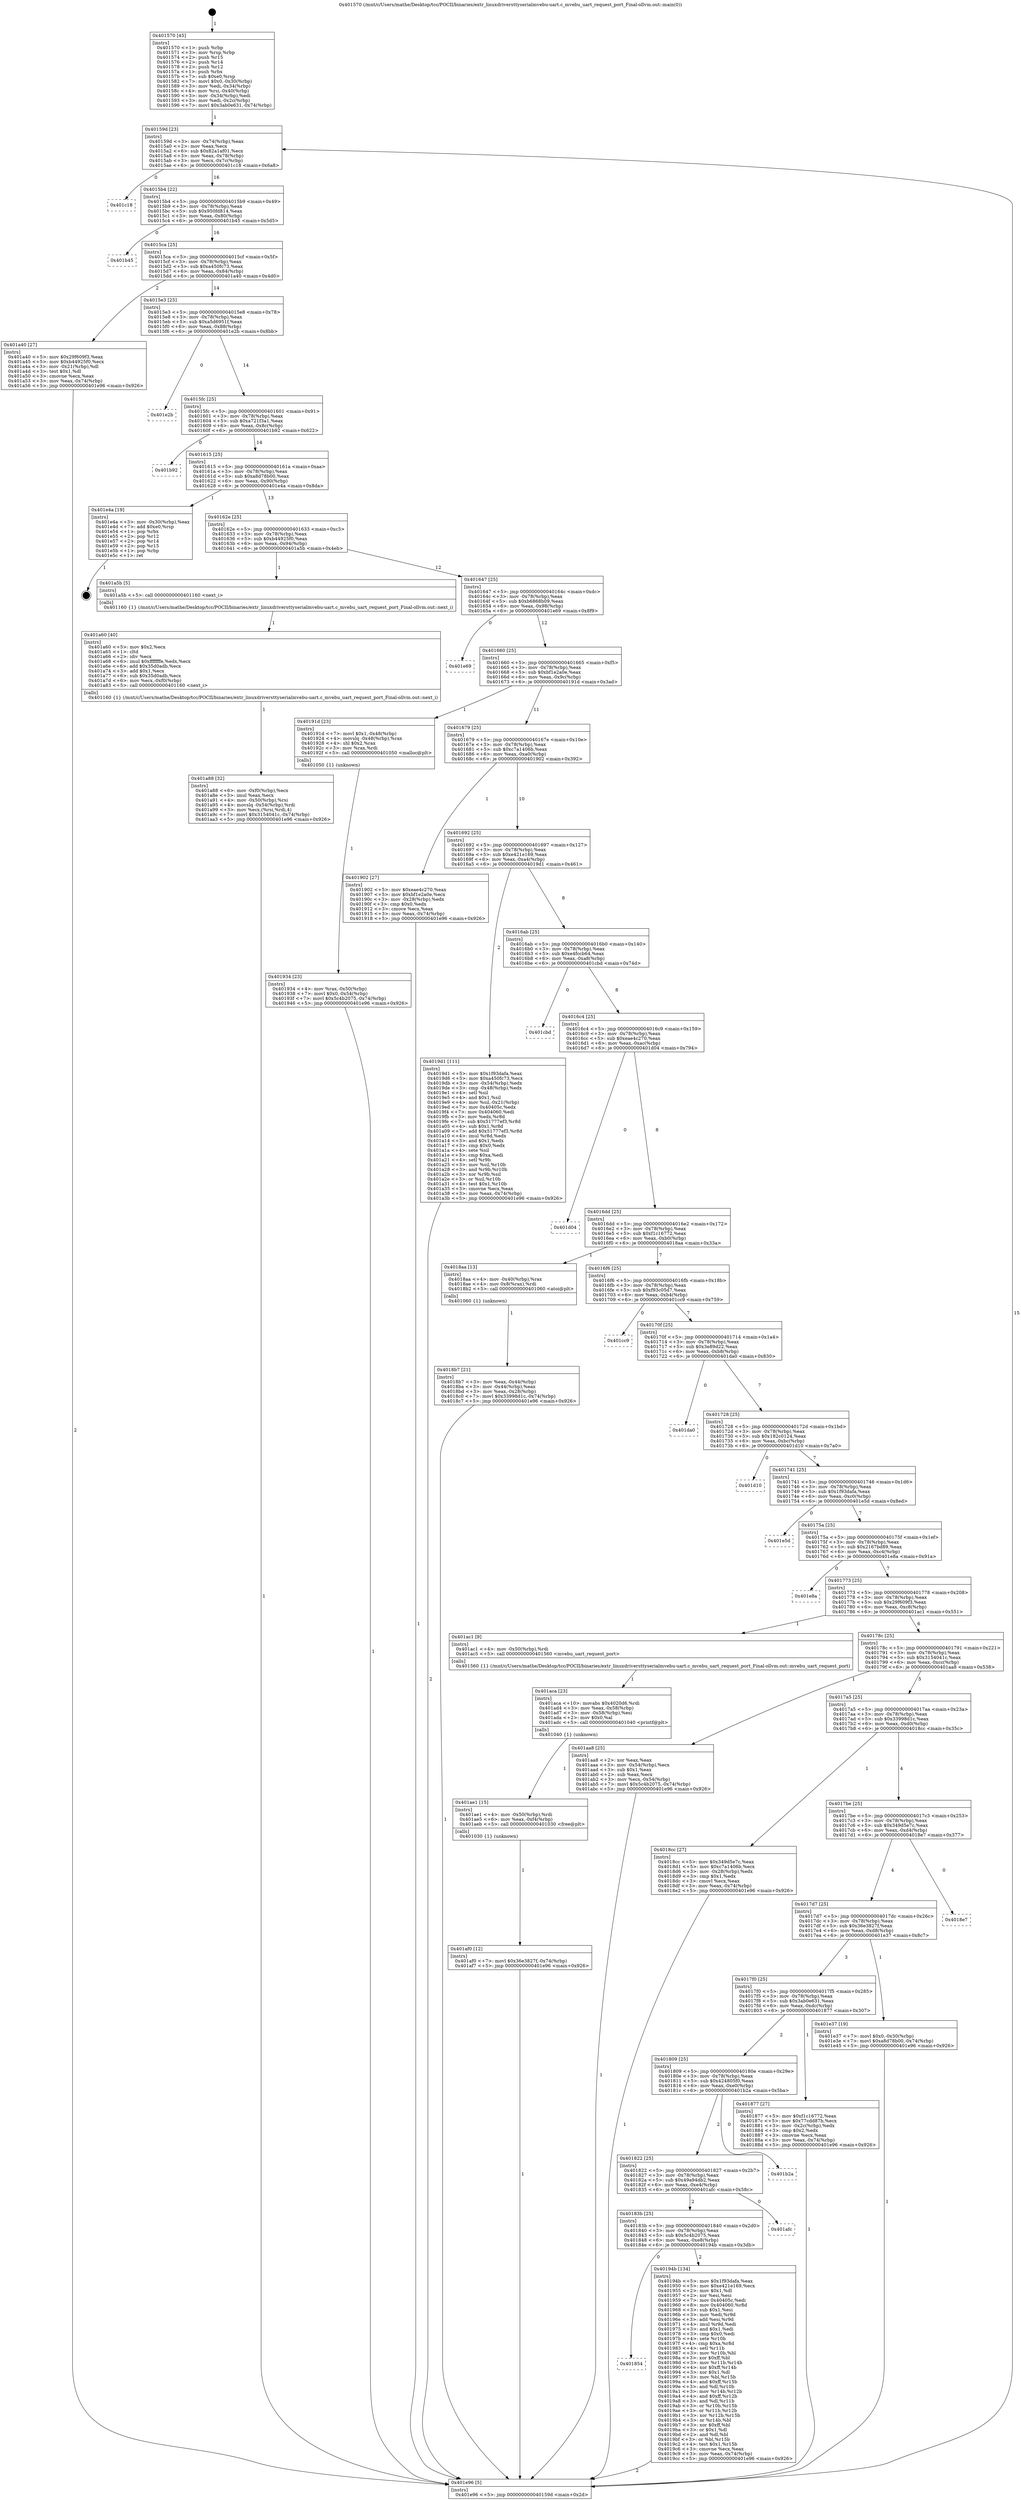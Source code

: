 digraph "0x401570" {
  label = "0x401570 (/mnt/c/Users/mathe/Desktop/tcc/POCII/binaries/extr_linuxdriversttyserialmvebu-uart.c_mvebu_uart_request_port_Final-ollvm.out::main(0))"
  labelloc = "t"
  node[shape=record]

  Entry [label="",width=0.3,height=0.3,shape=circle,fillcolor=black,style=filled]
  "0x40159d" [label="{
     0x40159d [23]\l
     | [instrs]\l
     &nbsp;&nbsp;0x40159d \<+3\>: mov -0x74(%rbp),%eax\l
     &nbsp;&nbsp;0x4015a0 \<+2\>: mov %eax,%ecx\l
     &nbsp;&nbsp;0x4015a2 \<+6\>: sub $0x82a1af01,%ecx\l
     &nbsp;&nbsp;0x4015a8 \<+3\>: mov %eax,-0x78(%rbp)\l
     &nbsp;&nbsp;0x4015ab \<+3\>: mov %ecx,-0x7c(%rbp)\l
     &nbsp;&nbsp;0x4015ae \<+6\>: je 0000000000401c18 \<main+0x6a8\>\l
  }"]
  "0x401c18" [label="{
     0x401c18\l
  }", style=dashed]
  "0x4015b4" [label="{
     0x4015b4 [22]\l
     | [instrs]\l
     &nbsp;&nbsp;0x4015b4 \<+5\>: jmp 00000000004015b9 \<main+0x49\>\l
     &nbsp;&nbsp;0x4015b9 \<+3\>: mov -0x78(%rbp),%eax\l
     &nbsp;&nbsp;0x4015bc \<+5\>: sub $0x950fd814,%eax\l
     &nbsp;&nbsp;0x4015c1 \<+3\>: mov %eax,-0x80(%rbp)\l
     &nbsp;&nbsp;0x4015c4 \<+6\>: je 0000000000401b45 \<main+0x5d5\>\l
  }"]
  Exit [label="",width=0.3,height=0.3,shape=circle,fillcolor=black,style=filled,peripheries=2]
  "0x401b45" [label="{
     0x401b45\l
  }", style=dashed]
  "0x4015ca" [label="{
     0x4015ca [25]\l
     | [instrs]\l
     &nbsp;&nbsp;0x4015ca \<+5\>: jmp 00000000004015cf \<main+0x5f\>\l
     &nbsp;&nbsp;0x4015cf \<+3\>: mov -0x78(%rbp),%eax\l
     &nbsp;&nbsp;0x4015d2 \<+5\>: sub $0xa450fc73,%eax\l
     &nbsp;&nbsp;0x4015d7 \<+6\>: mov %eax,-0x84(%rbp)\l
     &nbsp;&nbsp;0x4015dd \<+6\>: je 0000000000401a40 \<main+0x4d0\>\l
  }"]
  "0x401af0" [label="{
     0x401af0 [12]\l
     | [instrs]\l
     &nbsp;&nbsp;0x401af0 \<+7\>: movl $0x36e3827f,-0x74(%rbp)\l
     &nbsp;&nbsp;0x401af7 \<+5\>: jmp 0000000000401e96 \<main+0x926\>\l
  }"]
  "0x401a40" [label="{
     0x401a40 [27]\l
     | [instrs]\l
     &nbsp;&nbsp;0x401a40 \<+5\>: mov $0x29f609f3,%eax\l
     &nbsp;&nbsp;0x401a45 \<+5\>: mov $0xb44925f0,%ecx\l
     &nbsp;&nbsp;0x401a4a \<+3\>: mov -0x21(%rbp),%dl\l
     &nbsp;&nbsp;0x401a4d \<+3\>: test $0x1,%dl\l
     &nbsp;&nbsp;0x401a50 \<+3\>: cmovne %ecx,%eax\l
     &nbsp;&nbsp;0x401a53 \<+3\>: mov %eax,-0x74(%rbp)\l
     &nbsp;&nbsp;0x401a56 \<+5\>: jmp 0000000000401e96 \<main+0x926\>\l
  }"]
  "0x4015e3" [label="{
     0x4015e3 [25]\l
     | [instrs]\l
     &nbsp;&nbsp;0x4015e3 \<+5\>: jmp 00000000004015e8 \<main+0x78\>\l
     &nbsp;&nbsp;0x4015e8 \<+3\>: mov -0x78(%rbp),%eax\l
     &nbsp;&nbsp;0x4015eb \<+5\>: sub $0xa5d6951f,%eax\l
     &nbsp;&nbsp;0x4015f0 \<+6\>: mov %eax,-0x88(%rbp)\l
     &nbsp;&nbsp;0x4015f6 \<+6\>: je 0000000000401e2b \<main+0x8bb\>\l
  }"]
  "0x401ae1" [label="{
     0x401ae1 [15]\l
     | [instrs]\l
     &nbsp;&nbsp;0x401ae1 \<+4\>: mov -0x50(%rbp),%rdi\l
     &nbsp;&nbsp;0x401ae5 \<+6\>: mov %eax,-0xf4(%rbp)\l
     &nbsp;&nbsp;0x401aeb \<+5\>: call 0000000000401030 \<free@plt\>\l
     | [calls]\l
     &nbsp;&nbsp;0x401030 \{1\} (unknown)\l
  }"]
  "0x401e2b" [label="{
     0x401e2b\l
  }", style=dashed]
  "0x4015fc" [label="{
     0x4015fc [25]\l
     | [instrs]\l
     &nbsp;&nbsp;0x4015fc \<+5\>: jmp 0000000000401601 \<main+0x91\>\l
     &nbsp;&nbsp;0x401601 \<+3\>: mov -0x78(%rbp),%eax\l
     &nbsp;&nbsp;0x401604 \<+5\>: sub $0xa721f3a1,%eax\l
     &nbsp;&nbsp;0x401609 \<+6\>: mov %eax,-0x8c(%rbp)\l
     &nbsp;&nbsp;0x40160f \<+6\>: je 0000000000401b92 \<main+0x622\>\l
  }"]
  "0x401aca" [label="{
     0x401aca [23]\l
     | [instrs]\l
     &nbsp;&nbsp;0x401aca \<+10\>: movabs $0x4020d6,%rdi\l
     &nbsp;&nbsp;0x401ad4 \<+3\>: mov %eax,-0x58(%rbp)\l
     &nbsp;&nbsp;0x401ad7 \<+3\>: mov -0x58(%rbp),%esi\l
     &nbsp;&nbsp;0x401ada \<+2\>: mov $0x0,%al\l
     &nbsp;&nbsp;0x401adc \<+5\>: call 0000000000401040 \<printf@plt\>\l
     | [calls]\l
     &nbsp;&nbsp;0x401040 \{1\} (unknown)\l
  }"]
  "0x401b92" [label="{
     0x401b92\l
  }", style=dashed]
  "0x401615" [label="{
     0x401615 [25]\l
     | [instrs]\l
     &nbsp;&nbsp;0x401615 \<+5\>: jmp 000000000040161a \<main+0xaa\>\l
     &nbsp;&nbsp;0x40161a \<+3\>: mov -0x78(%rbp),%eax\l
     &nbsp;&nbsp;0x40161d \<+5\>: sub $0xa8d78b00,%eax\l
     &nbsp;&nbsp;0x401622 \<+6\>: mov %eax,-0x90(%rbp)\l
     &nbsp;&nbsp;0x401628 \<+6\>: je 0000000000401e4a \<main+0x8da\>\l
  }"]
  "0x401a88" [label="{
     0x401a88 [32]\l
     | [instrs]\l
     &nbsp;&nbsp;0x401a88 \<+6\>: mov -0xf0(%rbp),%ecx\l
     &nbsp;&nbsp;0x401a8e \<+3\>: imul %eax,%ecx\l
     &nbsp;&nbsp;0x401a91 \<+4\>: mov -0x50(%rbp),%rsi\l
     &nbsp;&nbsp;0x401a95 \<+4\>: movslq -0x54(%rbp),%rdi\l
     &nbsp;&nbsp;0x401a99 \<+3\>: mov %ecx,(%rsi,%rdi,4)\l
     &nbsp;&nbsp;0x401a9c \<+7\>: movl $0x3154041c,-0x74(%rbp)\l
     &nbsp;&nbsp;0x401aa3 \<+5\>: jmp 0000000000401e96 \<main+0x926\>\l
  }"]
  "0x401e4a" [label="{
     0x401e4a [19]\l
     | [instrs]\l
     &nbsp;&nbsp;0x401e4a \<+3\>: mov -0x30(%rbp),%eax\l
     &nbsp;&nbsp;0x401e4d \<+7\>: add $0xe0,%rsp\l
     &nbsp;&nbsp;0x401e54 \<+1\>: pop %rbx\l
     &nbsp;&nbsp;0x401e55 \<+2\>: pop %r12\l
     &nbsp;&nbsp;0x401e57 \<+2\>: pop %r14\l
     &nbsp;&nbsp;0x401e59 \<+2\>: pop %r15\l
     &nbsp;&nbsp;0x401e5b \<+1\>: pop %rbp\l
     &nbsp;&nbsp;0x401e5c \<+1\>: ret\l
  }"]
  "0x40162e" [label="{
     0x40162e [25]\l
     | [instrs]\l
     &nbsp;&nbsp;0x40162e \<+5\>: jmp 0000000000401633 \<main+0xc3\>\l
     &nbsp;&nbsp;0x401633 \<+3\>: mov -0x78(%rbp),%eax\l
     &nbsp;&nbsp;0x401636 \<+5\>: sub $0xb44925f0,%eax\l
     &nbsp;&nbsp;0x40163b \<+6\>: mov %eax,-0x94(%rbp)\l
     &nbsp;&nbsp;0x401641 \<+6\>: je 0000000000401a5b \<main+0x4eb\>\l
  }"]
  "0x401a60" [label="{
     0x401a60 [40]\l
     | [instrs]\l
     &nbsp;&nbsp;0x401a60 \<+5\>: mov $0x2,%ecx\l
     &nbsp;&nbsp;0x401a65 \<+1\>: cltd\l
     &nbsp;&nbsp;0x401a66 \<+2\>: idiv %ecx\l
     &nbsp;&nbsp;0x401a68 \<+6\>: imul $0xfffffffe,%edx,%ecx\l
     &nbsp;&nbsp;0x401a6e \<+6\>: add $0x35d0adb,%ecx\l
     &nbsp;&nbsp;0x401a74 \<+3\>: add $0x1,%ecx\l
     &nbsp;&nbsp;0x401a77 \<+6\>: sub $0x35d0adb,%ecx\l
     &nbsp;&nbsp;0x401a7d \<+6\>: mov %ecx,-0xf0(%rbp)\l
     &nbsp;&nbsp;0x401a83 \<+5\>: call 0000000000401160 \<next_i\>\l
     | [calls]\l
     &nbsp;&nbsp;0x401160 \{1\} (/mnt/c/Users/mathe/Desktop/tcc/POCII/binaries/extr_linuxdriversttyserialmvebu-uart.c_mvebu_uart_request_port_Final-ollvm.out::next_i)\l
  }"]
  "0x401a5b" [label="{
     0x401a5b [5]\l
     | [instrs]\l
     &nbsp;&nbsp;0x401a5b \<+5\>: call 0000000000401160 \<next_i\>\l
     | [calls]\l
     &nbsp;&nbsp;0x401160 \{1\} (/mnt/c/Users/mathe/Desktop/tcc/POCII/binaries/extr_linuxdriversttyserialmvebu-uart.c_mvebu_uart_request_port_Final-ollvm.out::next_i)\l
  }"]
  "0x401647" [label="{
     0x401647 [25]\l
     | [instrs]\l
     &nbsp;&nbsp;0x401647 \<+5\>: jmp 000000000040164c \<main+0xdc\>\l
     &nbsp;&nbsp;0x40164c \<+3\>: mov -0x78(%rbp),%eax\l
     &nbsp;&nbsp;0x40164f \<+5\>: sub $0xb6868b09,%eax\l
     &nbsp;&nbsp;0x401654 \<+6\>: mov %eax,-0x98(%rbp)\l
     &nbsp;&nbsp;0x40165a \<+6\>: je 0000000000401e69 \<main+0x8f9\>\l
  }"]
  "0x401854" [label="{
     0x401854\l
  }", style=dashed]
  "0x401e69" [label="{
     0x401e69\l
  }", style=dashed]
  "0x401660" [label="{
     0x401660 [25]\l
     | [instrs]\l
     &nbsp;&nbsp;0x401660 \<+5\>: jmp 0000000000401665 \<main+0xf5\>\l
     &nbsp;&nbsp;0x401665 \<+3\>: mov -0x78(%rbp),%eax\l
     &nbsp;&nbsp;0x401668 \<+5\>: sub $0xbf1e2a0e,%eax\l
     &nbsp;&nbsp;0x40166d \<+6\>: mov %eax,-0x9c(%rbp)\l
     &nbsp;&nbsp;0x401673 \<+6\>: je 000000000040191d \<main+0x3ad\>\l
  }"]
  "0x40194b" [label="{
     0x40194b [134]\l
     | [instrs]\l
     &nbsp;&nbsp;0x40194b \<+5\>: mov $0x1f93dafa,%eax\l
     &nbsp;&nbsp;0x401950 \<+5\>: mov $0xe421e169,%ecx\l
     &nbsp;&nbsp;0x401955 \<+2\>: mov $0x1,%dl\l
     &nbsp;&nbsp;0x401957 \<+2\>: xor %esi,%esi\l
     &nbsp;&nbsp;0x401959 \<+7\>: mov 0x40405c,%edi\l
     &nbsp;&nbsp;0x401960 \<+8\>: mov 0x404060,%r8d\l
     &nbsp;&nbsp;0x401968 \<+3\>: sub $0x1,%esi\l
     &nbsp;&nbsp;0x40196b \<+3\>: mov %edi,%r9d\l
     &nbsp;&nbsp;0x40196e \<+3\>: add %esi,%r9d\l
     &nbsp;&nbsp;0x401971 \<+4\>: imul %r9d,%edi\l
     &nbsp;&nbsp;0x401975 \<+3\>: and $0x1,%edi\l
     &nbsp;&nbsp;0x401978 \<+3\>: cmp $0x0,%edi\l
     &nbsp;&nbsp;0x40197b \<+4\>: sete %r10b\l
     &nbsp;&nbsp;0x40197f \<+4\>: cmp $0xa,%r8d\l
     &nbsp;&nbsp;0x401983 \<+4\>: setl %r11b\l
     &nbsp;&nbsp;0x401987 \<+3\>: mov %r10b,%bl\l
     &nbsp;&nbsp;0x40198a \<+3\>: xor $0xff,%bl\l
     &nbsp;&nbsp;0x40198d \<+3\>: mov %r11b,%r14b\l
     &nbsp;&nbsp;0x401990 \<+4\>: xor $0xff,%r14b\l
     &nbsp;&nbsp;0x401994 \<+3\>: xor $0x1,%dl\l
     &nbsp;&nbsp;0x401997 \<+3\>: mov %bl,%r15b\l
     &nbsp;&nbsp;0x40199a \<+4\>: and $0xff,%r15b\l
     &nbsp;&nbsp;0x40199e \<+3\>: and %dl,%r10b\l
     &nbsp;&nbsp;0x4019a1 \<+3\>: mov %r14b,%r12b\l
     &nbsp;&nbsp;0x4019a4 \<+4\>: and $0xff,%r12b\l
     &nbsp;&nbsp;0x4019a8 \<+3\>: and %dl,%r11b\l
     &nbsp;&nbsp;0x4019ab \<+3\>: or %r10b,%r15b\l
     &nbsp;&nbsp;0x4019ae \<+3\>: or %r11b,%r12b\l
     &nbsp;&nbsp;0x4019b1 \<+3\>: xor %r12b,%r15b\l
     &nbsp;&nbsp;0x4019b4 \<+3\>: or %r14b,%bl\l
     &nbsp;&nbsp;0x4019b7 \<+3\>: xor $0xff,%bl\l
     &nbsp;&nbsp;0x4019ba \<+3\>: or $0x1,%dl\l
     &nbsp;&nbsp;0x4019bd \<+2\>: and %dl,%bl\l
     &nbsp;&nbsp;0x4019bf \<+3\>: or %bl,%r15b\l
     &nbsp;&nbsp;0x4019c2 \<+4\>: test $0x1,%r15b\l
     &nbsp;&nbsp;0x4019c6 \<+3\>: cmovne %ecx,%eax\l
     &nbsp;&nbsp;0x4019c9 \<+3\>: mov %eax,-0x74(%rbp)\l
     &nbsp;&nbsp;0x4019cc \<+5\>: jmp 0000000000401e96 \<main+0x926\>\l
  }"]
  "0x40191d" [label="{
     0x40191d [23]\l
     | [instrs]\l
     &nbsp;&nbsp;0x40191d \<+7\>: movl $0x1,-0x48(%rbp)\l
     &nbsp;&nbsp;0x401924 \<+4\>: movslq -0x48(%rbp),%rax\l
     &nbsp;&nbsp;0x401928 \<+4\>: shl $0x2,%rax\l
     &nbsp;&nbsp;0x40192c \<+3\>: mov %rax,%rdi\l
     &nbsp;&nbsp;0x40192f \<+5\>: call 0000000000401050 \<malloc@plt\>\l
     | [calls]\l
     &nbsp;&nbsp;0x401050 \{1\} (unknown)\l
  }"]
  "0x401679" [label="{
     0x401679 [25]\l
     | [instrs]\l
     &nbsp;&nbsp;0x401679 \<+5\>: jmp 000000000040167e \<main+0x10e\>\l
     &nbsp;&nbsp;0x40167e \<+3\>: mov -0x78(%rbp),%eax\l
     &nbsp;&nbsp;0x401681 \<+5\>: sub $0xc7a1406b,%eax\l
     &nbsp;&nbsp;0x401686 \<+6\>: mov %eax,-0xa0(%rbp)\l
     &nbsp;&nbsp;0x40168c \<+6\>: je 0000000000401902 \<main+0x392\>\l
  }"]
  "0x40183b" [label="{
     0x40183b [25]\l
     | [instrs]\l
     &nbsp;&nbsp;0x40183b \<+5\>: jmp 0000000000401840 \<main+0x2d0\>\l
     &nbsp;&nbsp;0x401840 \<+3\>: mov -0x78(%rbp),%eax\l
     &nbsp;&nbsp;0x401843 \<+5\>: sub $0x5c4b2075,%eax\l
     &nbsp;&nbsp;0x401848 \<+6\>: mov %eax,-0xe8(%rbp)\l
     &nbsp;&nbsp;0x40184e \<+6\>: je 000000000040194b \<main+0x3db\>\l
  }"]
  "0x401902" [label="{
     0x401902 [27]\l
     | [instrs]\l
     &nbsp;&nbsp;0x401902 \<+5\>: mov $0xeae4c270,%eax\l
     &nbsp;&nbsp;0x401907 \<+5\>: mov $0xbf1e2a0e,%ecx\l
     &nbsp;&nbsp;0x40190c \<+3\>: mov -0x28(%rbp),%edx\l
     &nbsp;&nbsp;0x40190f \<+3\>: cmp $0x0,%edx\l
     &nbsp;&nbsp;0x401912 \<+3\>: cmove %ecx,%eax\l
     &nbsp;&nbsp;0x401915 \<+3\>: mov %eax,-0x74(%rbp)\l
     &nbsp;&nbsp;0x401918 \<+5\>: jmp 0000000000401e96 \<main+0x926\>\l
  }"]
  "0x401692" [label="{
     0x401692 [25]\l
     | [instrs]\l
     &nbsp;&nbsp;0x401692 \<+5\>: jmp 0000000000401697 \<main+0x127\>\l
     &nbsp;&nbsp;0x401697 \<+3\>: mov -0x78(%rbp),%eax\l
     &nbsp;&nbsp;0x40169a \<+5\>: sub $0xe421e169,%eax\l
     &nbsp;&nbsp;0x40169f \<+6\>: mov %eax,-0xa4(%rbp)\l
     &nbsp;&nbsp;0x4016a5 \<+6\>: je 00000000004019d1 \<main+0x461\>\l
  }"]
  "0x401afc" [label="{
     0x401afc\l
  }", style=dashed]
  "0x4019d1" [label="{
     0x4019d1 [111]\l
     | [instrs]\l
     &nbsp;&nbsp;0x4019d1 \<+5\>: mov $0x1f93dafa,%eax\l
     &nbsp;&nbsp;0x4019d6 \<+5\>: mov $0xa450fc73,%ecx\l
     &nbsp;&nbsp;0x4019db \<+3\>: mov -0x54(%rbp),%edx\l
     &nbsp;&nbsp;0x4019de \<+3\>: cmp -0x48(%rbp),%edx\l
     &nbsp;&nbsp;0x4019e1 \<+4\>: setl %sil\l
     &nbsp;&nbsp;0x4019e5 \<+4\>: and $0x1,%sil\l
     &nbsp;&nbsp;0x4019e9 \<+4\>: mov %sil,-0x21(%rbp)\l
     &nbsp;&nbsp;0x4019ed \<+7\>: mov 0x40405c,%edx\l
     &nbsp;&nbsp;0x4019f4 \<+7\>: mov 0x404060,%edi\l
     &nbsp;&nbsp;0x4019fb \<+3\>: mov %edx,%r8d\l
     &nbsp;&nbsp;0x4019fe \<+7\>: sub $0x51777ef3,%r8d\l
     &nbsp;&nbsp;0x401a05 \<+4\>: sub $0x1,%r8d\l
     &nbsp;&nbsp;0x401a09 \<+7\>: add $0x51777ef3,%r8d\l
     &nbsp;&nbsp;0x401a10 \<+4\>: imul %r8d,%edx\l
     &nbsp;&nbsp;0x401a14 \<+3\>: and $0x1,%edx\l
     &nbsp;&nbsp;0x401a17 \<+3\>: cmp $0x0,%edx\l
     &nbsp;&nbsp;0x401a1a \<+4\>: sete %sil\l
     &nbsp;&nbsp;0x401a1e \<+3\>: cmp $0xa,%edi\l
     &nbsp;&nbsp;0x401a21 \<+4\>: setl %r9b\l
     &nbsp;&nbsp;0x401a25 \<+3\>: mov %sil,%r10b\l
     &nbsp;&nbsp;0x401a28 \<+3\>: and %r9b,%r10b\l
     &nbsp;&nbsp;0x401a2b \<+3\>: xor %r9b,%sil\l
     &nbsp;&nbsp;0x401a2e \<+3\>: or %sil,%r10b\l
     &nbsp;&nbsp;0x401a31 \<+4\>: test $0x1,%r10b\l
     &nbsp;&nbsp;0x401a35 \<+3\>: cmovne %ecx,%eax\l
     &nbsp;&nbsp;0x401a38 \<+3\>: mov %eax,-0x74(%rbp)\l
     &nbsp;&nbsp;0x401a3b \<+5\>: jmp 0000000000401e96 \<main+0x926\>\l
  }"]
  "0x4016ab" [label="{
     0x4016ab [25]\l
     | [instrs]\l
     &nbsp;&nbsp;0x4016ab \<+5\>: jmp 00000000004016b0 \<main+0x140\>\l
     &nbsp;&nbsp;0x4016b0 \<+3\>: mov -0x78(%rbp),%eax\l
     &nbsp;&nbsp;0x4016b3 \<+5\>: sub $0xe4fccb64,%eax\l
     &nbsp;&nbsp;0x4016b8 \<+6\>: mov %eax,-0xa8(%rbp)\l
     &nbsp;&nbsp;0x4016be \<+6\>: je 0000000000401cbd \<main+0x74d\>\l
  }"]
  "0x401822" [label="{
     0x401822 [25]\l
     | [instrs]\l
     &nbsp;&nbsp;0x401822 \<+5\>: jmp 0000000000401827 \<main+0x2b7\>\l
     &nbsp;&nbsp;0x401827 \<+3\>: mov -0x78(%rbp),%eax\l
     &nbsp;&nbsp;0x40182a \<+5\>: sub $0x49a94db2,%eax\l
     &nbsp;&nbsp;0x40182f \<+6\>: mov %eax,-0xe4(%rbp)\l
     &nbsp;&nbsp;0x401835 \<+6\>: je 0000000000401afc \<main+0x58c\>\l
  }"]
  "0x401cbd" [label="{
     0x401cbd\l
  }", style=dashed]
  "0x4016c4" [label="{
     0x4016c4 [25]\l
     | [instrs]\l
     &nbsp;&nbsp;0x4016c4 \<+5\>: jmp 00000000004016c9 \<main+0x159\>\l
     &nbsp;&nbsp;0x4016c9 \<+3\>: mov -0x78(%rbp),%eax\l
     &nbsp;&nbsp;0x4016cc \<+5\>: sub $0xeae4c270,%eax\l
     &nbsp;&nbsp;0x4016d1 \<+6\>: mov %eax,-0xac(%rbp)\l
     &nbsp;&nbsp;0x4016d7 \<+6\>: je 0000000000401d04 \<main+0x794\>\l
  }"]
  "0x401b2a" [label="{
     0x401b2a\l
  }", style=dashed]
  "0x401d04" [label="{
     0x401d04\l
  }", style=dashed]
  "0x4016dd" [label="{
     0x4016dd [25]\l
     | [instrs]\l
     &nbsp;&nbsp;0x4016dd \<+5\>: jmp 00000000004016e2 \<main+0x172\>\l
     &nbsp;&nbsp;0x4016e2 \<+3\>: mov -0x78(%rbp),%eax\l
     &nbsp;&nbsp;0x4016e5 \<+5\>: sub $0xf1c16772,%eax\l
     &nbsp;&nbsp;0x4016ea \<+6\>: mov %eax,-0xb0(%rbp)\l
     &nbsp;&nbsp;0x4016f0 \<+6\>: je 00000000004018aa \<main+0x33a\>\l
  }"]
  "0x401934" [label="{
     0x401934 [23]\l
     | [instrs]\l
     &nbsp;&nbsp;0x401934 \<+4\>: mov %rax,-0x50(%rbp)\l
     &nbsp;&nbsp;0x401938 \<+7\>: movl $0x0,-0x54(%rbp)\l
     &nbsp;&nbsp;0x40193f \<+7\>: movl $0x5c4b2075,-0x74(%rbp)\l
     &nbsp;&nbsp;0x401946 \<+5\>: jmp 0000000000401e96 \<main+0x926\>\l
  }"]
  "0x4018aa" [label="{
     0x4018aa [13]\l
     | [instrs]\l
     &nbsp;&nbsp;0x4018aa \<+4\>: mov -0x40(%rbp),%rax\l
     &nbsp;&nbsp;0x4018ae \<+4\>: mov 0x8(%rax),%rdi\l
     &nbsp;&nbsp;0x4018b2 \<+5\>: call 0000000000401060 \<atoi@plt\>\l
     | [calls]\l
     &nbsp;&nbsp;0x401060 \{1\} (unknown)\l
  }"]
  "0x4016f6" [label="{
     0x4016f6 [25]\l
     | [instrs]\l
     &nbsp;&nbsp;0x4016f6 \<+5\>: jmp 00000000004016fb \<main+0x18b\>\l
     &nbsp;&nbsp;0x4016fb \<+3\>: mov -0x78(%rbp),%eax\l
     &nbsp;&nbsp;0x4016fe \<+5\>: sub $0xf93c05d7,%eax\l
     &nbsp;&nbsp;0x401703 \<+6\>: mov %eax,-0xb4(%rbp)\l
     &nbsp;&nbsp;0x401709 \<+6\>: je 0000000000401cc9 \<main+0x759\>\l
  }"]
  "0x4018b7" [label="{
     0x4018b7 [21]\l
     | [instrs]\l
     &nbsp;&nbsp;0x4018b7 \<+3\>: mov %eax,-0x44(%rbp)\l
     &nbsp;&nbsp;0x4018ba \<+3\>: mov -0x44(%rbp),%eax\l
     &nbsp;&nbsp;0x4018bd \<+3\>: mov %eax,-0x28(%rbp)\l
     &nbsp;&nbsp;0x4018c0 \<+7\>: movl $0x33998d1c,-0x74(%rbp)\l
     &nbsp;&nbsp;0x4018c7 \<+5\>: jmp 0000000000401e96 \<main+0x926\>\l
  }"]
  "0x401cc9" [label="{
     0x401cc9\l
  }", style=dashed]
  "0x40170f" [label="{
     0x40170f [25]\l
     | [instrs]\l
     &nbsp;&nbsp;0x40170f \<+5\>: jmp 0000000000401714 \<main+0x1a4\>\l
     &nbsp;&nbsp;0x401714 \<+3\>: mov -0x78(%rbp),%eax\l
     &nbsp;&nbsp;0x401717 \<+5\>: sub $0x3e89d22,%eax\l
     &nbsp;&nbsp;0x40171c \<+6\>: mov %eax,-0xb8(%rbp)\l
     &nbsp;&nbsp;0x401722 \<+6\>: je 0000000000401da0 \<main+0x830\>\l
  }"]
  "0x401570" [label="{
     0x401570 [45]\l
     | [instrs]\l
     &nbsp;&nbsp;0x401570 \<+1\>: push %rbp\l
     &nbsp;&nbsp;0x401571 \<+3\>: mov %rsp,%rbp\l
     &nbsp;&nbsp;0x401574 \<+2\>: push %r15\l
     &nbsp;&nbsp;0x401576 \<+2\>: push %r14\l
     &nbsp;&nbsp;0x401578 \<+2\>: push %r12\l
     &nbsp;&nbsp;0x40157a \<+1\>: push %rbx\l
     &nbsp;&nbsp;0x40157b \<+7\>: sub $0xe0,%rsp\l
     &nbsp;&nbsp;0x401582 \<+7\>: movl $0x0,-0x30(%rbp)\l
     &nbsp;&nbsp;0x401589 \<+3\>: mov %edi,-0x34(%rbp)\l
     &nbsp;&nbsp;0x40158c \<+4\>: mov %rsi,-0x40(%rbp)\l
     &nbsp;&nbsp;0x401590 \<+3\>: mov -0x34(%rbp),%edi\l
     &nbsp;&nbsp;0x401593 \<+3\>: mov %edi,-0x2c(%rbp)\l
     &nbsp;&nbsp;0x401596 \<+7\>: movl $0x3ab0e631,-0x74(%rbp)\l
  }"]
  "0x401da0" [label="{
     0x401da0\l
  }", style=dashed]
  "0x401728" [label="{
     0x401728 [25]\l
     | [instrs]\l
     &nbsp;&nbsp;0x401728 \<+5\>: jmp 000000000040172d \<main+0x1bd\>\l
     &nbsp;&nbsp;0x40172d \<+3\>: mov -0x78(%rbp),%eax\l
     &nbsp;&nbsp;0x401730 \<+5\>: sub $0x182c0124,%eax\l
     &nbsp;&nbsp;0x401735 \<+6\>: mov %eax,-0xbc(%rbp)\l
     &nbsp;&nbsp;0x40173b \<+6\>: je 0000000000401d10 \<main+0x7a0\>\l
  }"]
  "0x401e96" [label="{
     0x401e96 [5]\l
     | [instrs]\l
     &nbsp;&nbsp;0x401e96 \<+5\>: jmp 000000000040159d \<main+0x2d\>\l
  }"]
  "0x401d10" [label="{
     0x401d10\l
  }", style=dashed]
  "0x401741" [label="{
     0x401741 [25]\l
     | [instrs]\l
     &nbsp;&nbsp;0x401741 \<+5\>: jmp 0000000000401746 \<main+0x1d6\>\l
     &nbsp;&nbsp;0x401746 \<+3\>: mov -0x78(%rbp),%eax\l
     &nbsp;&nbsp;0x401749 \<+5\>: sub $0x1f93dafa,%eax\l
     &nbsp;&nbsp;0x40174e \<+6\>: mov %eax,-0xc0(%rbp)\l
     &nbsp;&nbsp;0x401754 \<+6\>: je 0000000000401e5d \<main+0x8ed\>\l
  }"]
  "0x401809" [label="{
     0x401809 [25]\l
     | [instrs]\l
     &nbsp;&nbsp;0x401809 \<+5\>: jmp 000000000040180e \<main+0x29e\>\l
     &nbsp;&nbsp;0x40180e \<+3\>: mov -0x78(%rbp),%eax\l
     &nbsp;&nbsp;0x401811 \<+5\>: sub $0x424805f0,%eax\l
     &nbsp;&nbsp;0x401816 \<+6\>: mov %eax,-0xe0(%rbp)\l
     &nbsp;&nbsp;0x40181c \<+6\>: je 0000000000401b2a \<main+0x5ba\>\l
  }"]
  "0x401e5d" [label="{
     0x401e5d\l
  }", style=dashed]
  "0x40175a" [label="{
     0x40175a [25]\l
     | [instrs]\l
     &nbsp;&nbsp;0x40175a \<+5\>: jmp 000000000040175f \<main+0x1ef\>\l
     &nbsp;&nbsp;0x40175f \<+3\>: mov -0x78(%rbp),%eax\l
     &nbsp;&nbsp;0x401762 \<+5\>: sub $0x2167bd89,%eax\l
     &nbsp;&nbsp;0x401767 \<+6\>: mov %eax,-0xc4(%rbp)\l
     &nbsp;&nbsp;0x40176d \<+6\>: je 0000000000401e8a \<main+0x91a\>\l
  }"]
  "0x401877" [label="{
     0x401877 [27]\l
     | [instrs]\l
     &nbsp;&nbsp;0x401877 \<+5\>: mov $0xf1c16772,%eax\l
     &nbsp;&nbsp;0x40187c \<+5\>: mov $0x77cdd87b,%ecx\l
     &nbsp;&nbsp;0x401881 \<+3\>: mov -0x2c(%rbp),%edx\l
     &nbsp;&nbsp;0x401884 \<+3\>: cmp $0x2,%edx\l
     &nbsp;&nbsp;0x401887 \<+3\>: cmovne %ecx,%eax\l
     &nbsp;&nbsp;0x40188a \<+3\>: mov %eax,-0x74(%rbp)\l
     &nbsp;&nbsp;0x40188d \<+5\>: jmp 0000000000401e96 \<main+0x926\>\l
  }"]
  "0x401e8a" [label="{
     0x401e8a\l
  }", style=dashed]
  "0x401773" [label="{
     0x401773 [25]\l
     | [instrs]\l
     &nbsp;&nbsp;0x401773 \<+5\>: jmp 0000000000401778 \<main+0x208\>\l
     &nbsp;&nbsp;0x401778 \<+3\>: mov -0x78(%rbp),%eax\l
     &nbsp;&nbsp;0x40177b \<+5\>: sub $0x29f609f3,%eax\l
     &nbsp;&nbsp;0x401780 \<+6\>: mov %eax,-0xc8(%rbp)\l
     &nbsp;&nbsp;0x401786 \<+6\>: je 0000000000401ac1 \<main+0x551\>\l
  }"]
  "0x4017f0" [label="{
     0x4017f0 [25]\l
     | [instrs]\l
     &nbsp;&nbsp;0x4017f0 \<+5\>: jmp 00000000004017f5 \<main+0x285\>\l
     &nbsp;&nbsp;0x4017f5 \<+3\>: mov -0x78(%rbp),%eax\l
     &nbsp;&nbsp;0x4017f8 \<+5\>: sub $0x3ab0e631,%eax\l
     &nbsp;&nbsp;0x4017fd \<+6\>: mov %eax,-0xdc(%rbp)\l
     &nbsp;&nbsp;0x401803 \<+6\>: je 0000000000401877 \<main+0x307\>\l
  }"]
  "0x401ac1" [label="{
     0x401ac1 [9]\l
     | [instrs]\l
     &nbsp;&nbsp;0x401ac1 \<+4\>: mov -0x50(%rbp),%rdi\l
     &nbsp;&nbsp;0x401ac5 \<+5\>: call 0000000000401560 \<mvebu_uart_request_port\>\l
     | [calls]\l
     &nbsp;&nbsp;0x401560 \{1\} (/mnt/c/Users/mathe/Desktop/tcc/POCII/binaries/extr_linuxdriversttyserialmvebu-uart.c_mvebu_uart_request_port_Final-ollvm.out::mvebu_uart_request_port)\l
  }"]
  "0x40178c" [label="{
     0x40178c [25]\l
     | [instrs]\l
     &nbsp;&nbsp;0x40178c \<+5\>: jmp 0000000000401791 \<main+0x221\>\l
     &nbsp;&nbsp;0x401791 \<+3\>: mov -0x78(%rbp),%eax\l
     &nbsp;&nbsp;0x401794 \<+5\>: sub $0x3154041c,%eax\l
     &nbsp;&nbsp;0x401799 \<+6\>: mov %eax,-0xcc(%rbp)\l
     &nbsp;&nbsp;0x40179f \<+6\>: je 0000000000401aa8 \<main+0x538\>\l
  }"]
  "0x401e37" [label="{
     0x401e37 [19]\l
     | [instrs]\l
     &nbsp;&nbsp;0x401e37 \<+7\>: movl $0x0,-0x30(%rbp)\l
     &nbsp;&nbsp;0x401e3e \<+7\>: movl $0xa8d78b00,-0x74(%rbp)\l
     &nbsp;&nbsp;0x401e45 \<+5\>: jmp 0000000000401e96 \<main+0x926\>\l
  }"]
  "0x401aa8" [label="{
     0x401aa8 [25]\l
     | [instrs]\l
     &nbsp;&nbsp;0x401aa8 \<+2\>: xor %eax,%eax\l
     &nbsp;&nbsp;0x401aaa \<+3\>: mov -0x54(%rbp),%ecx\l
     &nbsp;&nbsp;0x401aad \<+3\>: sub $0x1,%eax\l
     &nbsp;&nbsp;0x401ab0 \<+2\>: sub %eax,%ecx\l
     &nbsp;&nbsp;0x401ab2 \<+3\>: mov %ecx,-0x54(%rbp)\l
     &nbsp;&nbsp;0x401ab5 \<+7\>: movl $0x5c4b2075,-0x74(%rbp)\l
     &nbsp;&nbsp;0x401abc \<+5\>: jmp 0000000000401e96 \<main+0x926\>\l
  }"]
  "0x4017a5" [label="{
     0x4017a5 [25]\l
     | [instrs]\l
     &nbsp;&nbsp;0x4017a5 \<+5\>: jmp 00000000004017aa \<main+0x23a\>\l
     &nbsp;&nbsp;0x4017aa \<+3\>: mov -0x78(%rbp),%eax\l
     &nbsp;&nbsp;0x4017ad \<+5\>: sub $0x33998d1c,%eax\l
     &nbsp;&nbsp;0x4017b2 \<+6\>: mov %eax,-0xd0(%rbp)\l
     &nbsp;&nbsp;0x4017b8 \<+6\>: je 00000000004018cc \<main+0x35c\>\l
  }"]
  "0x4017d7" [label="{
     0x4017d7 [25]\l
     | [instrs]\l
     &nbsp;&nbsp;0x4017d7 \<+5\>: jmp 00000000004017dc \<main+0x26c\>\l
     &nbsp;&nbsp;0x4017dc \<+3\>: mov -0x78(%rbp),%eax\l
     &nbsp;&nbsp;0x4017df \<+5\>: sub $0x36e3827f,%eax\l
     &nbsp;&nbsp;0x4017e4 \<+6\>: mov %eax,-0xd8(%rbp)\l
     &nbsp;&nbsp;0x4017ea \<+6\>: je 0000000000401e37 \<main+0x8c7\>\l
  }"]
  "0x4018cc" [label="{
     0x4018cc [27]\l
     | [instrs]\l
     &nbsp;&nbsp;0x4018cc \<+5\>: mov $0x349d5e7c,%eax\l
     &nbsp;&nbsp;0x4018d1 \<+5\>: mov $0xc7a1406b,%ecx\l
     &nbsp;&nbsp;0x4018d6 \<+3\>: mov -0x28(%rbp),%edx\l
     &nbsp;&nbsp;0x4018d9 \<+3\>: cmp $0x1,%edx\l
     &nbsp;&nbsp;0x4018dc \<+3\>: cmovl %ecx,%eax\l
     &nbsp;&nbsp;0x4018df \<+3\>: mov %eax,-0x74(%rbp)\l
     &nbsp;&nbsp;0x4018e2 \<+5\>: jmp 0000000000401e96 \<main+0x926\>\l
  }"]
  "0x4017be" [label="{
     0x4017be [25]\l
     | [instrs]\l
     &nbsp;&nbsp;0x4017be \<+5\>: jmp 00000000004017c3 \<main+0x253\>\l
     &nbsp;&nbsp;0x4017c3 \<+3\>: mov -0x78(%rbp),%eax\l
     &nbsp;&nbsp;0x4017c6 \<+5\>: sub $0x349d5e7c,%eax\l
     &nbsp;&nbsp;0x4017cb \<+6\>: mov %eax,-0xd4(%rbp)\l
     &nbsp;&nbsp;0x4017d1 \<+6\>: je 00000000004018e7 \<main+0x377\>\l
  }"]
  "0x4018e7" [label="{
     0x4018e7\l
  }", style=dashed]
  Entry -> "0x401570" [label=" 1"]
  "0x40159d" -> "0x401c18" [label=" 0"]
  "0x40159d" -> "0x4015b4" [label=" 16"]
  "0x401e4a" -> Exit [label=" 1"]
  "0x4015b4" -> "0x401b45" [label=" 0"]
  "0x4015b4" -> "0x4015ca" [label=" 16"]
  "0x401e37" -> "0x401e96" [label=" 1"]
  "0x4015ca" -> "0x401a40" [label=" 2"]
  "0x4015ca" -> "0x4015e3" [label=" 14"]
  "0x401af0" -> "0x401e96" [label=" 1"]
  "0x4015e3" -> "0x401e2b" [label=" 0"]
  "0x4015e3" -> "0x4015fc" [label=" 14"]
  "0x401ae1" -> "0x401af0" [label=" 1"]
  "0x4015fc" -> "0x401b92" [label=" 0"]
  "0x4015fc" -> "0x401615" [label=" 14"]
  "0x401aca" -> "0x401ae1" [label=" 1"]
  "0x401615" -> "0x401e4a" [label=" 1"]
  "0x401615" -> "0x40162e" [label=" 13"]
  "0x401ac1" -> "0x401aca" [label=" 1"]
  "0x40162e" -> "0x401a5b" [label=" 1"]
  "0x40162e" -> "0x401647" [label=" 12"]
  "0x401aa8" -> "0x401e96" [label=" 1"]
  "0x401647" -> "0x401e69" [label=" 0"]
  "0x401647" -> "0x401660" [label=" 12"]
  "0x401a88" -> "0x401e96" [label=" 1"]
  "0x401660" -> "0x40191d" [label=" 1"]
  "0x401660" -> "0x401679" [label=" 11"]
  "0x401a60" -> "0x401a88" [label=" 1"]
  "0x401679" -> "0x401902" [label=" 1"]
  "0x401679" -> "0x401692" [label=" 10"]
  "0x401a40" -> "0x401e96" [label=" 2"]
  "0x401692" -> "0x4019d1" [label=" 2"]
  "0x401692" -> "0x4016ab" [label=" 8"]
  "0x4019d1" -> "0x401e96" [label=" 2"]
  "0x4016ab" -> "0x401cbd" [label=" 0"]
  "0x4016ab" -> "0x4016c4" [label=" 8"]
  "0x40183b" -> "0x401854" [label=" 0"]
  "0x4016c4" -> "0x401d04" [label=" 0"]
  "0x4016c4" -> "0x4016dd" [label=" 8"]
  "0x40183b" -> "0x40194b" [label=" 2"]
  "0x4016dd" -> "0x4018aa" [label=" 1"]
  "0x4016dd" -> "0x4016f6" [label=" 7"]
  "0x401822" -> "0x40183b" [label=" 2"]
  "0x4016f6" -> "0x401cc9" [label=" 0"]
  "0x4016f6" -> "0x40170f" [label=" 7"]
  "0x401822" -> "0x401afc" [label=" 0"]
  "0x40170f" -> "0x401da0" [label=" 0"]
  "0x40170f" -> "0x401728" [label=" 7"]
  "0x40194b" -> "0x401e96" [label=" 2"]
  "0x401728" -> "0x401d10" [label=" 0"]
  "0x401728" -> "0x401741" [label=" 7"]
  "0x401809" -> "0x401822" [label=" 2"]
  "0x401741" -> "0x401e5d" [label=" 0"]
  "0x401741" -> "0x40175a" [label=" 7"]
  "0x401809" -> "0x401b2a" [label=" 0"]
  "0x40175a" -> "0x401e8a" [label=" 0"]
  "0x40175a" -> "0x401773" [label=" 7"]
  "0x401a5b" -> "0x401a60" [label=" 1"]
  "0x401773" -> "0x401ac1" [label=" 1"]
  "0x401773" -> "0x40178c" [label=" 6"]
  "0x40191d" -> "0x401934" [label=" 1"]
  "0x40178c" -> "0x401aa8" [label=" 1"]
  "0x40178c" -> "0x4017a5" [label=" 5"]
  "0x401902" -> "0x401e96" [label=" 1"]
  "0x4017a5" -> "0x4018cc" [label=" 1"]
  "0x4017a5" -> "0x4017be" [label=" 4"]
  "0x4018b7" -> "0x401e96" [label=" 1"]
  "0x4017be" -> "0x4018e7" [label=" 0"]
  "0x4017be" -> "0x4017d7" [label=" 4"]
  "0x4018cc" -> "0x401e96" [label=" 1"]
  "0x4017d7" -> "0x401e37" [label=" 1"]
  "0x4017d7" -> "0x4017f0" [label=" 3"]
  "0x401934" -> "0x401e96" [label=" 1"]
  "0x4017f0" -> "0x401877" [label=" 1"]
  "0x4017f0" -> "0x401809" [label=" 2"]
  "0x401877" -> "0x401e96" [label=" 1"]
  "0x401570" -> "0x40159d" [label=" 1"]
  "0x401e96" -> "0x40159d" [label=" 15"]
  "0x4018aa" -> "0x4018b7" [label=" 1"]
}

